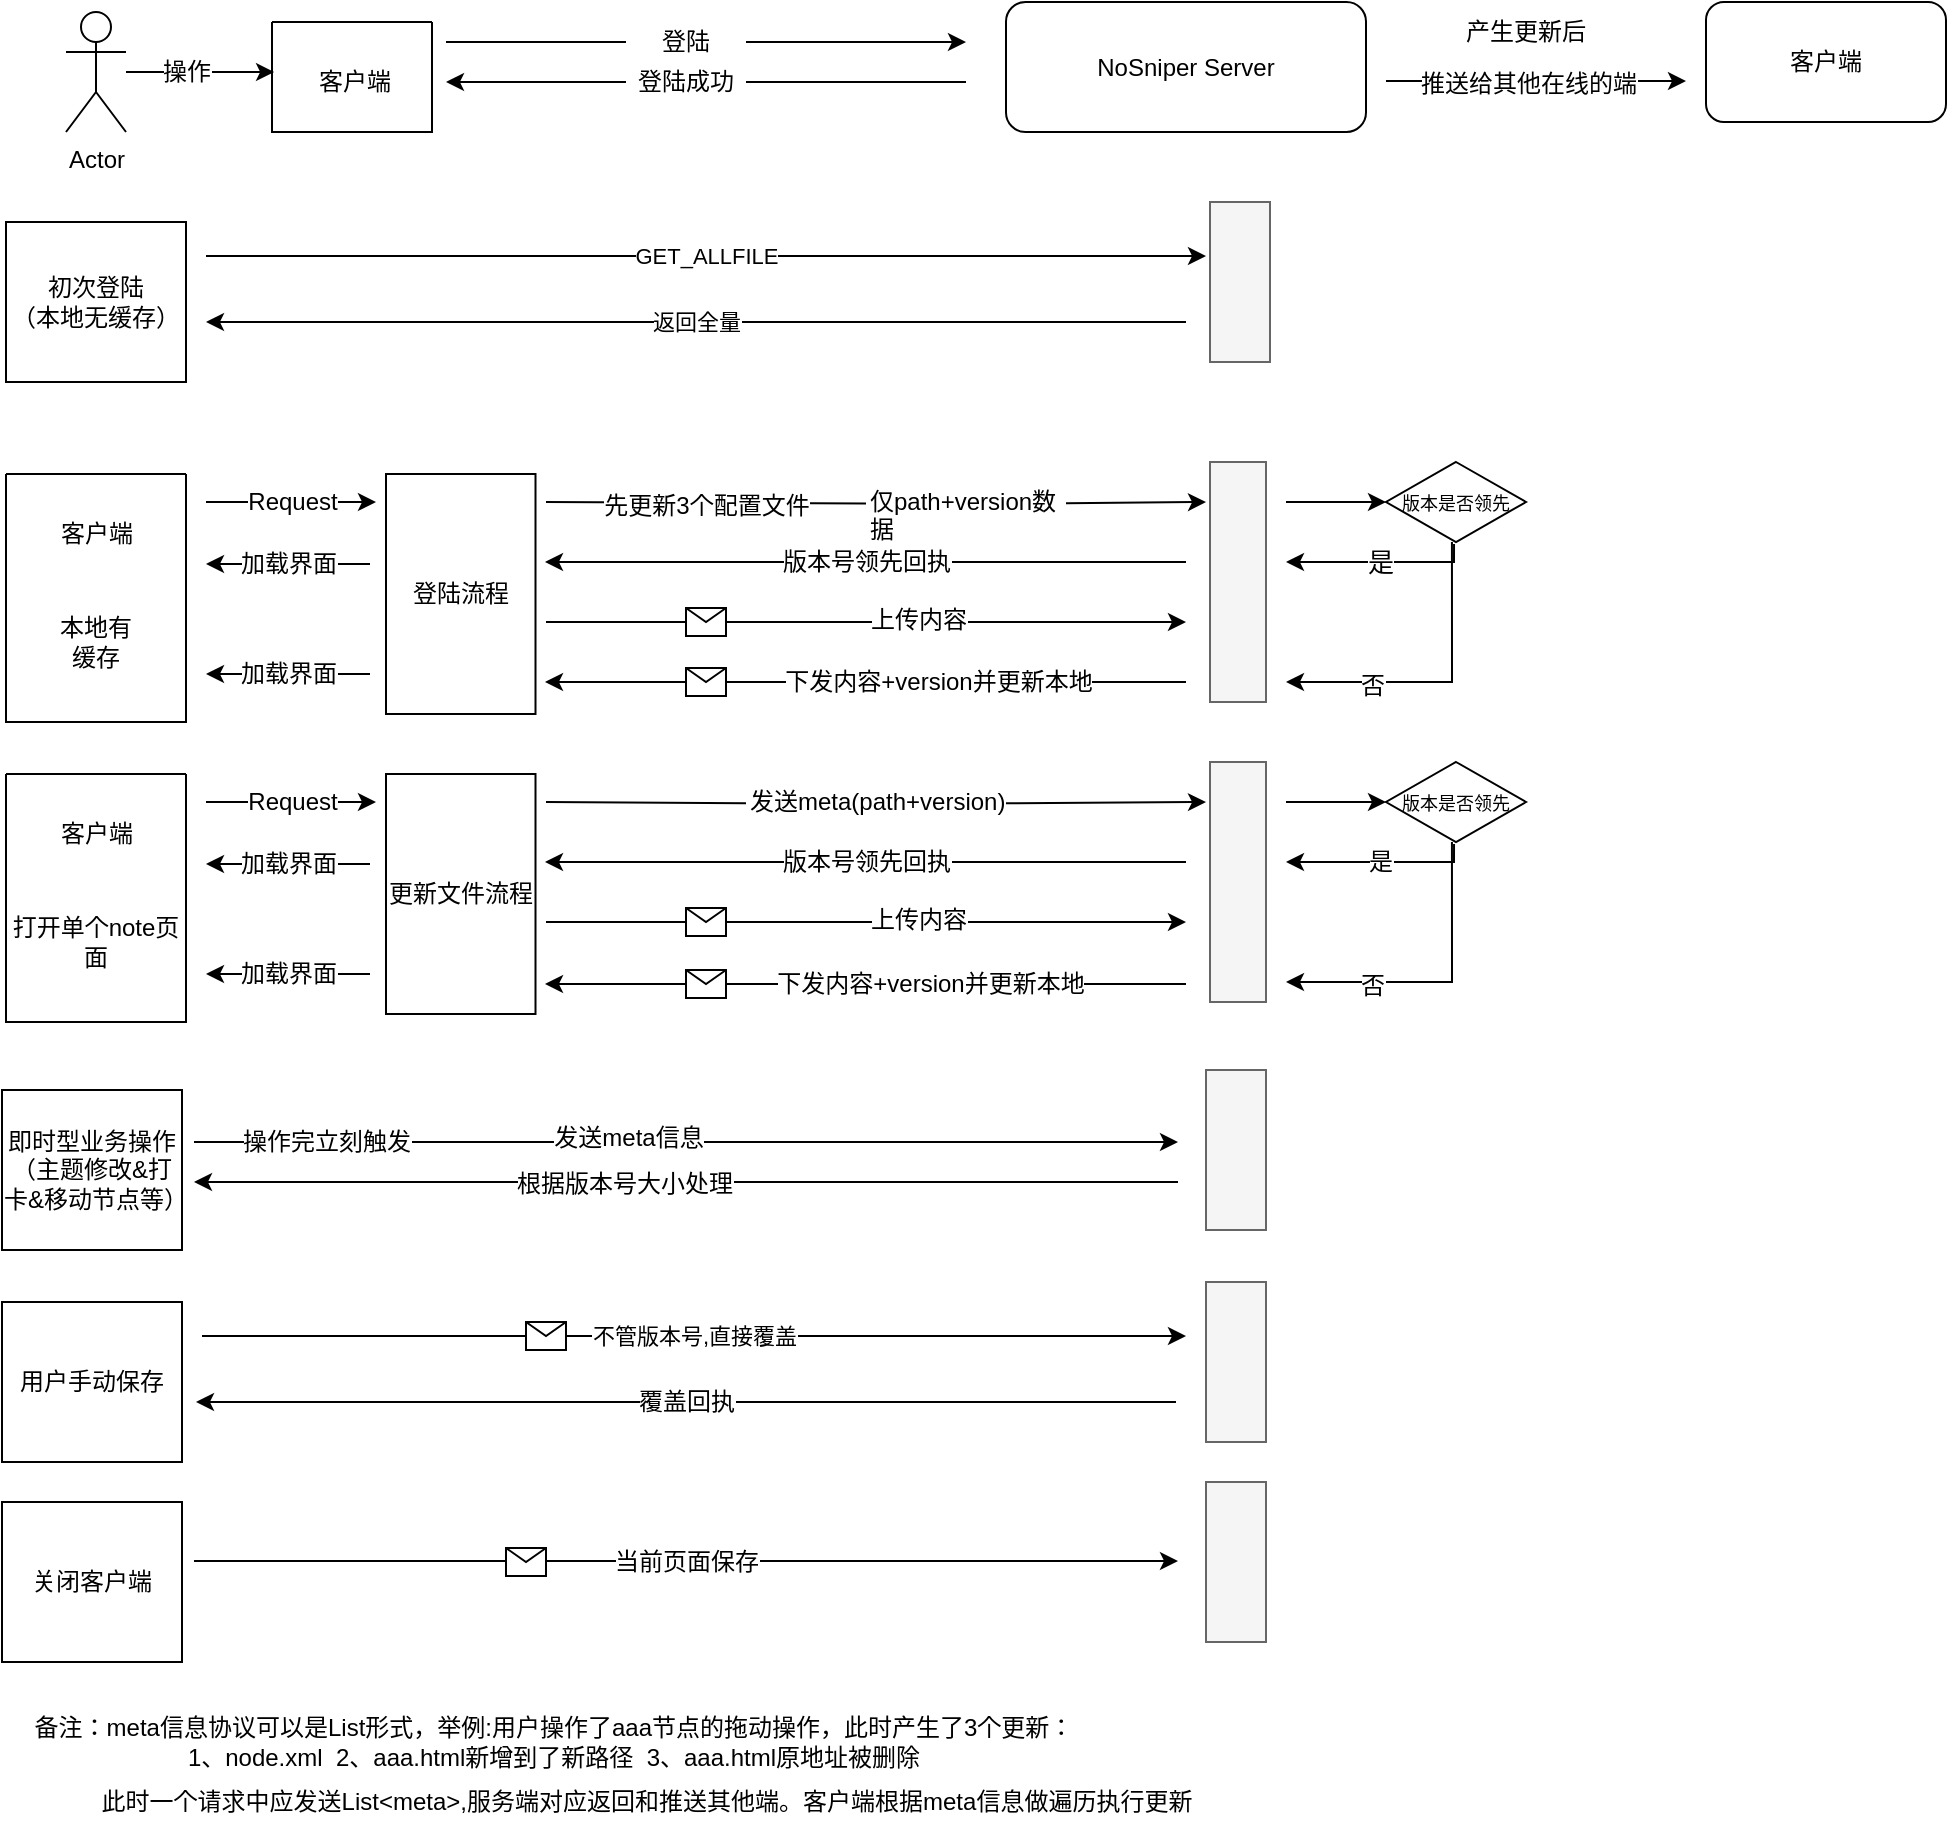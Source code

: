 <mxfile version="16.1.2" type="device"><diagram id="prtHgNgQTEPvFCAcTncT" name="Page-1"><mxGraphModel dx="1773" dy="609" grid="1" gridSize="10" guides="1" tooltips="1" connect="0" arrows="1" fold="1" page="1" pageScale="1" pageWidth="827" pageHeight="1169" math="0" shadow="0"><root><mxCell id="0"/><mxCell id="1" parent="0"/><mxCell id="m5OQoUfO7WDdMFUkfSSZ-1" value="Actor" style="shape=umlActor;verticalLabelPosition=bottom;verticalAlign=top;html=1;" vertex="1" parent="1"><mxGeometry x="-10" y="95" width="30" height="60" as="geometry"/></mxCell><mxCell id="m5OQoUfO7WDdMFUkfSSZ-3" value="NoSniper Server" style="rounded=1;whiteSpace=wrap;html=1;" vertex="1" parent="1"><mxGeometry x="460" y="90" width="180" height="65" as="geometry"/></mxCell><mxCell id="m5OQoUfO7WDdMFUkfSSZ-4" value="" style="endArrow=classic;html=1;rounded=0;startArrow=none;" edge="1" parent="1" source="m5OQoUfO7WDdMFUkfSSZ-5"><mxGeometry width="50" height="50" relative="1" as="geometry"><mxPoint x="180" y="110" as="sourcePoint"/><mxPoint x="440" y="110" as="targetPoint"/></mxGeometry></mxCell><mxCell id="m5OQoUfO7WDdMFUkfSSZ-6" value="" style="endArrow=classic;html=1;rounded=0;startArrow=none;" edge="1" parent="1" source="m5OQoUfO7WDdMFUkfSSZ-8"><mxGeometry width="50" height="50" relative="1" as="geometry"><mxPoint x="440" y="130" as="sourcePoint"/><mxPoint x="180" y="130" as="targetPoint"/><Array as="points"/></mxGeometry></mxCell><mxCell id="m5OQoUfO7WDdMFUkfSSZ-5" value="登陆" style="text;html=1;strokeColor=none;fillColor=none;align=center;verticalAlign=middle;whiteSpace=wrap;rounded=0;" vertex="1" parent="1"><mxGeometry x="270" y="95" width="60" height="30" as="geometry"/></mxCell><mxCell id="m5OQoUfO7WDdMFUkfSSZ-12" value="" style="endArrow=none;html=1;rounded=0;" edge="1" parent="1" target="m5OQoUfO7WDdMFUkfSSZ-5"><mxGeometry width="50" height="50" relative="1" as="geometry"><mxPoint x="180" y="110" as="sourcePoint"/><mxPoint x="440" y="110" as="targetPoint"/></mxGeometry></mxCell><mxCell id="m5OQoUfO7WDdMFUkfSSZ-8" value="登陆成功" style="text;html=1;strokeColor=none;fillColor=none;align=center;verticalAlign=middle;whiteSpace=wrap;rounded=0;" vertex="1" parent="1"><mxGeometry x="270" y="115" width="60" height="30" as="geometry"/></mxCell><mxCell id="m5OQoUfO7WDdMFUkfSSZ-13" value="" style="endArrow=none;html=1;rounded=0;" edge="1" parent="1" target="m5OQoUfO7WDdMFUkfSSZ-8"><mxGeometry width="50" height="50" relative="1" as="geometry"><mxPoint x="440" y="130" as="sourcePoint"/><mxPoint x="180" y="130" as="targetPoint"/><Array as="points"/></mxGeometry></mxCell><mxCell id="m5OQoUfO7WDdMFUkfSSZ-14" value="初次登陆&lt;br&gt;（本地无缓存）" style="rounded=0;whiteSpace=wrap;html=1;" vertex="1" parent="1"><mxGeometry x="-40" y="200" width="90" height="80" as="geometry"/></mxCell><mxCell id="m5OQoUfO7WDdMFUkfSSZ-15" value="" style="endArrow=classic;html=1;rounded=0;" edge="1" parent="1"><mxGeometry relative="1" as="geometry"><mxPoint x="60" y="217" as="sourcePoint"/><mxPoint x="560" y="217" as="targetPoint"/><Array as="points"><mxPoint x="389.5" y="217"/><mxPoint x="449.5" y="217"/></Array></mxGeometry></mxCell><mxCell id="m5OQoUfO7WDdMFUkfSSZ-16" value="GET_ALLFILE" style="edgeLabel;resizable=0;html=1;align=center;verticalAlign=middle;" connectable="0" vertex="1" parent="m5OQoUfO7WDdMFUkfSSZ-15"><mxGeometry relative="1" as="geometry"/></mxCell><mxCell id="m5OQoUfO7WDdMFUkfSSZ-17" value="" style="rounded=0;whiteSpace=wrap;html=1;fillColor=#f5f5f5;fontColor=#333333;strokeColor=#666666;" vertex="1" parent="1"><mxGeometry x="562" y="190" width="30" height="80" as="geometry"/></mxCell><mxCell id="m5OQoUfO7WDdMFUkfSSZ-20" value="" style="endArrow=classic;html=1;rounded=0;" edge="1" parent="1"><mxGeometry relative="1" as="geometry"><mxPoint x="550" y="250" as="sourcePoint"/><mxPoint x="60" y="250" as="targetPoint"/></mxGeometry></mxCell><mxCell id="m5OQoUfO7WDdMFUkfSSZ-21" value="返回全量" style="edgeLabel;resizable=0;html=1;align=center;verticalAlign=middle;" connectable="0" vertex="1" parent="m5OQoUfO7WDdMFUkfSSZ-20"><mxGeometry relative="1" as="geometry"/></mxCell><mxCell id="m5OQoUfO7WDdMFUkfSSZ-29" value="登陆流程" style="rounded=0;whiteSpace=wrap;html=1;" vertex="1" parent="1"><mxGeometry x="150" y="326" width="74.75" height="120" as="geometry"/></mxCell><mxCell id="m5OQoUfO7WDdMFUkfSSZ-32" value="" style="rounded=0;whiteSpace=wrap;html=1;fillColor=#f5f5f5;strokeColor=#666666;fontColor=#333333;" vertex="1" parent="1"><mxGeometry x="562" y="320" width="28" height="120" as="geometry"/></mxCell><mxCell id="m5OQoUfO7WDdMFUkfSSZ-33" value="" style="endArrow=classic;html=1;rounded=0;" edge="1" parent="1"><mxGeometry relative="1" as="geometry"><mxPoint x="550" y="370" as="sourcePoint"/><mxPoint x="229.5" y="370" as="targetPoint"/></mxGeometry></mxCell><mxCell id="m5OQoUfO7WDdMFUkfSSZ-34" value="版本号领先回执" style="edgeLabel;resizable=0;html=1;align=center;verticalAlign=middle;fontSize=12;" connectable="0" vertex="1" parent="m5OQoUfO7WDdMFUkfSSZ-33"><mxGeometry relative="1" as="geometry"><mxPoint as="offset"/></mxGeometry></mxCell><mxCell id="m5OQoUfO7WDdMFUkfSSZ-36" value="" style="endArrow=classic;html=1;rounded=0;startArrow=none;" edge="1" parent="1" source="m5OQoUfO7WDdMFUkfSSZ-143"><mxGeometry relative="1" as="geometry"><mxPoint x="550" y="430" as="sourcePoint"/><mxPoint x="229.5" y="430" as="targetPoint"/></mxGeometry></mxCell><mxCell id="m5OQoUfO7WDdMFUkfSSZ-53" value="" style="endArrow=classic;html=1;rounded=0;startArrow=none;" edge="1" parent="1" source="m5OQoUfO7WDdMFUkfSSZ-73"><mxGeometry relative="1" as="geometry"><mxPoint x="230" y="340" as="sourcePoint"/><mxPoint x="560" y="340" as="targetPoint"/></mxGeometry></mxCell><mxCell id="m5OQoUfO7WDdMFUkfSSZ-73" value="&lt;span style=&quot;color: rgb(0, 0, 0); font-family: helvetica; font-size: 12px; font-style: normal; font-weight: 400; letter-spacing: normal; text-align: center; text-indent: 0px; text-transform: none; word-spacing: 0px; background-color: rgb(255, 255, 255); display: inline; float: none;&quot;&gt;仅path+version数据&lt;/span&gt;" style="text;whiteSpace=wrap;html=1;fontSize=12;" vertex="1" parent="1"><mxGeometry x="390" y="326" width="100" height="30" as="geometry"/></mxCell><mxCell id="m5OQoUfO7WDdMFUkfSSZ-74" value="" style="endArrow=none;html=1;rounded=0;" edge="1" parent="1" target="m5OQoUfO7WDdMFUkfSSZ-73"><mxGeometry relative="1" as="geometry"><mxPoint x="230" y="340" as="sourcePoint"/><mxPoint x="560" y="340" as="targetPoint"/></mxGeometry></mxCell><mxCell id="m5OQoUfO7WDdMFUkfSSZ-75" value="先更新3个配置文件" style="edgeLabel;resizable=0;html=1;align=center;verticalAlign=middle;fontSize=12;" connectable="0" vertex="1" parent="m5OQoUfO7WDdMFUkfSSZ-74"><mxGeometry relative="1" as="geometry"><mxPoint y="1" as="offset"/></mxGeometry></mxCell><mxCell id="m5OQoUfO7WDdMFUkfSSZ-77" value="" style="endArrow=classic;html=1;endSize=6;targetPerimeterSpacing=0;curved=1;" edge="1" parent="1"><mxGeometry relative="1" as="geometry"><mxPoint x="230" y="400" as="sourcePoint"/><mxPoint x="550" y="400" as="targetPoint"/></mxGeometry></mxCell><mxCell id="m5OQoUfO7WDdMFUkfSSZ-78" value="" style="shape=message;html=1;outlineConnect=0;" vertex="1" parent="m5OQoUfO7WDdMFUkfSSZ-77"><mxGeometry width="20" height="14" relative="1" as="geometry"><mxPoint x="-90" y="-7" as="offset"/></mxGeometry></mxCell><mxCell id="m5OQoUfO7WDdMFUkfSSZ-79" value="上传内容" style="edgeLabel;html=1;align=center;verticalAlign=middle;resizable=0;points=[];fontSize=12;" vertex="1" connectable="0" parent="m5OQoUfO7WDdMFUkfSSZ-77"><mxGeometry x="0.163" y="1" relative="1" as="geometry"><mxPoint as="offset"/></mxGeometry></mxCell><mxCell id="m5OQoUfO7WDdMFUkfSSZ-91" value="" style="swimlane;startSize=0;" vertex="1" parent="1"><mxGeometry x="93" y="100" width="80" height="55" as="geometry"/></mxCell><mxCell id="m5OQoUfO7WDdMFUkfSSZ-93" value="客户端" style="text;html=1;align=center;verticalAlign=middle;resizable=0;points=[];autosize=1;strokeColor=none;fillColor=none;" vertex="1" parent="m5OQoUfO7WDdMFUkfSSZ-91"><mxGeometry x="16" y="20" width="50" height="20" as="geometry"/></mxCell><mxCell id="m5OQoUfO7WDdMFUkfSSZ-94" value="" style="swimlane;startSize=0;" vertex="1" parent="1"><mxGeometry x="-40" y="326" width="90" height="124" as="geometry"/></mxCell><mxCell id="m5OQoUfO7WDdMFUkfSSZ-95" value="客户端&lt;br&gt;" style="text;html=1;align=center;verticalAlign=middle;resizable=0;points=[];autosize=1;strokeColor=none;fillColor=none;" vertex="1" parent="m5OQoUfO7WDdMFUkfSSZ-94"><mxGeometry x="20" y="20" width="50" height="20" as="geometry"/></mxCell><mxCell id="m5OQoUfO7WDdMFUkfSSZ-103" value="本地有&lt;br&gt;缓存" style="text;html=1;strokeColor=none;fillColor=none;align=center;verticalAlign=middle;whiteSpace=wrap;rounded=0;" vertex="1" parent="m5OQoUfO7WDdMFUkfSSZ-94"><mxGeometry y="47" width="90" height="73" as="geometry"/></mxCell><mxCell id="m5OQoUfO7WDdMFUkfSSZ-98" value="" style="endArrow=classic;html=1;endSize=6;curved=1;sourcePerimeterSpacing=0;" edge="1" parent="1"><mxGeometry relative="1" as="geometry"><mxPoint x="142" y="426" as="sourcePoint"/><mxPoint x="60" y="426" as="targetPoint"/></mxGeometry></mxCell><mxCell id="m5OQoUfO7WDdMFUkfSSZ-99" value="加载界面" style="edgeLabel;resizable=0;html=1;align=center;verticalAlign=middle;fontSize=12;" connectable="0" vertex="1" parent="m5OQoUfO7WDdMFUkfSSZ-98"><mxGeometry relative="1" as="geometry"/></mxCell><mxCell id="m5OQoUfO7WDdMFUkfSSZ-101" value="" style="endArrow=classic;html=1;endSize=6;targetPerimeterSpacing=0;curved=1;entryX=-0.067;entryY=0.117;entryDx=0;entryDy=0;entryPerimeter=0;" edge="1" parent="1" target="m5OQoUfO7WDdMFUkfSSZ-29"><mxGeometry relative="1" as="geometry"><mxPoint x="60" y="340" as="sourcePoint"/><mxPoint x="140" y="340" as="targetPoint"/><Array as="points"><mxPoint x="100" y="340"/></Array></mxGeometry></mxCell><mxCell id="m5OQoUfO7WDdMFUkfSSZ-102" value="Request" style="edgeLabel;resizable=0;html=1;align=center;verticalAlign=middle;fontSize=12;" connectable="0" vertex="1" parent="m5OQoUfO7WDdMFUkfSSZ-101"><mxGeometry relative="1" as="geometry"/></mxCell><mxCell id="m5OQoUfO7WDdMFUkfSSZ-96" value="" style="endArrow=classic;html=1;endSize=6;curved=1;sourcePerimeterSpacing=0;" edge="1" parent="1"><mxGeometry relative="1" as="geometry"><mxPoint x="142" y="371" as="sourcePoint"/><mxPoint x="60" y="371" as="targetPoint"/></mxGeometry></mxCell><mxCell id="m5OQoUfO7WDdMFUkfSSZ-97" value="加载界面" style="edgeLabel;resizable=0;html=1;align=center;verticalAlign=middle;fontSize=12;" connectable="0" vertex="1" parent="m5OQoUfO7WDdMFUkfSSZ-96"><mxGeometry relative="1" as="geometry"/></mxCell><mxCell id="m5OQoUfO7WDdMFUkfSSZ-104" value="&lt;font style=&quot;font-size: 9px&quot;&gt;版本是否领先&lt;/font&gt;" style="rhombus;whiteSpace=wrap;html=1;" vertex="1" parent="1"><mxGeometry x="650" y="320" width="70" height="40" as="geometry"/></mxCell><mxCell id="m5OQoUfO7WDdMFUkfSSZ-105" value="" style="endArrow=classic;html=1;endSize=6;targetPerimeterSpacing=0;curved=1;" edge="1" parent="1"><mxGeometry width="50" height="50" relative="1" as="geometry"><mxPoint x="600" y="340" as="sourcePoint"/><mxPoint x="650" y="340" as="targetPoint"/></mxGeometry></mxCell><mxCell id="m5OQoUfO7WDdMFUkfSSZ-107" value="&lt;font style=&quot;font-size: 13px&quot;&gt;是&lt;/font&gt;" style="edgeStyle=segmentEdgeStyle;endArrow=classic;html=1;fontSize=9;endSize=6;targetPerimeterSpacing=0;rounded=0;exitX=0.486;exitY=1.025;exitDx=0;exitDy=0;exitPerimeter=0;" edge="1" parent="1" source="m5OQoUfO7WDdMFUkfSSZ-104"><mxGeometry width="50" height="50" relative="1" as="geometry"><mxPoint x="670" y="360" as="sourcePoint"/><mxPoint x="600" y="370" as="targetPoint"/><Array as="points"><mxPoint x="684" y="370"/></Array></mxGeometry></mxCell><mxCell id="m5OQoUfO7WDdMFUkfSSZ-108" value="" style="edgeStyle=segmentEdgeStyle;endArrow=classic;html=1;rounded=0;fontSize=9;endSize=6;targetPerimeterSpacing=0;exitX=0.471;exitY=1;exitDx=0;exitDy=0;exitPerimeter=0;" edge="1" parent="1" source="m5OQoUfO7WDdMFUkfSSZ-104"><mxGeometry width="50" height="50" relative="1" as="geometry"><mxPoint x="667" y="390" as="sourcePoint"/><mxPoint x="600" y="430" as="targetPoint"/><Array as="points"><mxPoint x="683" y="430"/></Array></mxGeometry></mxCell><mxCell id="m5OQoUfO7WDdMFUkfSSZ-109" value="否" style="edgeLabel;html=1;align=center;verticalAlign=middle;resizable=0;points=[];fontSize=12;" vertex="1" connectable="0" parent="m5OQoUfO7WDdMFUkfSSZ-108"><mxGeometry x="0.529" y="2" relative="1" as="geometry"><mxPoint x="7" as="offset"/></mxGeometry></mxCell><mxCell id="m5OQoUfO7WDdMFUkfSSZ-111" value="更新文件流程" style="rounded=0;whiteSpace=wrap;html=1;" vertex="1" parent="1"><mxGeometry x="150" y="476" width="74.75" height="120" as="geometry"/></mxCell><mxCell id="m5OQoUfO7WDdMFUkfSSZ-112" value="" style="rounded=0;whiteSpace=wrap;html=1;fillColor=#f5f5f5;strokeColor=#666666;fontColor=#333333;" vertex="1" parent="1"><mxGeometry x="562" y="470" width="28" height="120" as="geometry"/></mxCell><mxCell id="m5OQoUfO7WDdMFUkfSSZ-113" value="" style="endArrow=classic;html=1;rounded=0;" edge="1" parent="1"><mxGeometry relative="1" as="geometry"><mxPoint x="550" y="520" as="sourcePoint"/><mxPoint x="229.5" y="520" as="targetPoint"/></mxGeometry></mxCell><mxCell id="m5OQoUfO7WDdMFUkfSSZ-114" value="版本号领先回执" style="edgeLabel;resizable=0;html=1;align=center;verticalAlign=middle;fontSize=12;" connectable="0" vertex="1" parent="m5OQoUfO7WDdMFUkfSSZ-113"><mxGeometry relative="1" as="geometry"><mxPoint as="offset"/></mxGeometry></mxCell><mxCell id="m5OQoUfO7WDdMFUkfSSZ-115" value="" style="endArrow=classic;html=1;rounded=0;startArrow=none;" edge="1" parent="1" source="m5OQoUfO7WDdMFUkfSSZ-138"><mxGeometry relative="1" as="geometry"><mxPoint x="550" y="581" as="sourcePoint"/><mxPoint x="229.5" y="581" as="targetPoint"/></mxGeometry></mxCell><mxCell id="m5OQoUfO7WDdMFUkfSSZ-117" value="" style="endArrow=classic;html=1;rounded=0;startArrow=none;" edge="1" parent="1" source="m5OQoUfO7WDdMFUkfSSZ-118"><mxGeometry relative="1" as="geometry"><mxPoint x="230" y="490" as="sourcePoint"/><mxPoint x="560" y="490" as="targetPoint"/></mxGeometry></mxCell><mxCell id="m5OQoUfO7WDdMFUkfSSZ-118" value="&lt;span style=&quot;color: rgb(0, 0, 0); font-family: helvetica; font-size: 12px; font-style: normal; font-weight: 400; letter-spacing: normal; text-align: center; text-indent: 0px; text-transform: none; word-spacing: 0px; background-color: rgb(255, 255, 255); display: inline; float: none;&quot;&gt;发送meta(path+version)&lt;/span&gt;" style="text;whiteSpace=wrap;html=1;fontSize=12;" vertex="1" parent="1"><mxGeometry x="330" y="476" width="130" height="30" as="geometry"/></mxCell><mxCell id="m5OQoUfO7WDdMFUkfSSZ-119" value="" style="endArrow=none;html=1;rounded=0;" edge="1" parent="1" target="m5OQoUfO7WDdMFUkfSSZ-118"><mxGeometry relative="1" as="geometry"><mxPoint x="230" y="490" as="sourcePoint"/><mxPoint x="560" y="490" as="targetPoint"/></mxGeometry></mxCell><mxCell id="m5OQoUfO7WDdMFUkfSSZ-121" value="" style="endArrow=classic;html=1;endSize=6;targetPerimeterSpacing=0;curved=1;" edge="1" parent="1"><mxGeometry relative="1" as="geometry"><mxPoint x="230" y="550" as="sourcePoint"/><mxPoint x="550" y="550" as="targetPoint"/></mxGeometry></mxCell><mxCell id="m5OQoUfO7WDdMFUkfSSZ-122" value="" style="shape=message;html=1;outlineConnect=0;" vertex="1" parent="m5OQoUfO7WDdMFUkfSSZ-121"><mxGeometry width="20" height="14" relative="1" as="geometry"><mxPoint x="-90" y="-7" as="offset"/></mxGeometry></mxCell><mxCell id="m5OQoUfO7WDdMFUkfSSZ-123" value="上传内容" style="edgeLabel;html=1;align=center;verticalAlign=middle;resizable=0;points=[];fontSize=12;" vertex="1" connectable="0" parent="m5OQoUfO7WDdMFUkfSSZ-121"><mxGeometry x="0.163" y="1" relative="1" as="geometry"><mxPoint as="offset"/></mxGeometry></mxCell><mxCell id="m5OQoUfO7WDdMFUkfSSZ-124" value="" style="swimlane;startSize=0;" vertex="1" parent="1"><mxGeometry x="-40" y="476" width="90" height="124" as="geometry"/></mxCell><mxCell id="m5OQoUfO7WDdMFUkfSSZ-125" value="客户端&lt;br&gt;" style="text;html=1;align=center;verticalAlign=middle;resizable=0;points=[];autosize=1;strokeColor=none;fillColor=none;" vertex="1" parent="m5OQoUfO7WDdMFUkfSSZ-124"><mxGeometry x="20" y="20" width="50" height="20" as="geometry"/></mxCell><mxCell id="m5OQoUfO7WDdMFUkfSSZ-126" value="打开单个note页面" style="text;html=1;strokeColor=none;fillColor=none;align=center;verticalAlign=middle;whiteSpace=wrap;rounded=0;" vertex="1" parent="m5OQoUfO7WDdMFUkfSSZ-124"><mxGeometry y="47" width="90" height="73" as="geometry"/></mxCell><mxCell id="m5OQoUfO7WDdMFUkfSSZ-127" value="" style="endArrow=classic;html=1;endSize=6;curved=1;sourcePerimeterSpacing=0;" edge="1" parent="1"><mxGeometry relative="1" as="geometry"><mxPoint x="142" y="576" as="sourcePoint"/><mxPoint x="60" y="576" as="targetPoint"/></mxGeometry></mxCell><mxCell id="m5OQoUfO7WDdMFUkfSSZ-128" value="加载界面" style="edgeLabel;resizable=0;html=1;align=center;verticalAlign=middle;fontSize=12;" connectable="0" vertex="1" parent="m5OQoUfO7WDdMFUkfSSZ-127"><mxGeometry relative="1" as="geometry"/></mxCell><mxCell id="m5OQoUfO7WDdMFUkfSSZ-129" value="" style="endArrow=classic;html=1;endSize=6;targetPerimeterSpacing=0;curved=1;entryX=-0.067;entryY=0.117;entryDx=0;entryDy=0;entryPerimeter=0;" edge="1" parent="1" target="m5OQoUfO7WDdMFUkfSSZ-111"><mxGeometry relative="1" as="geometry"><mxPoint x="60" y="490" as="sourcePoint"/><mxPoint x="140" y="490" as="targetPoint"/><Array as="points"><mxPoint x="100" y="490"/></Array></mxGeometry></mxCell><mxCell id="m5OQoUfO7WDdMFUkfSSZ-130" value="Request" style="edgeLabel;resizable=0;html=1;align=center;verticalAlign=middle;fontSize=12;" connectable="0" vertex="1" parent="m5OQoUfO7WDdMFUkfSSZ-129"><mxGeometry relative="1" as="geometry"/></mxCell><mxCell id="m5OQoUfO7WDdMFUkfSSZ-131" value="" style="endArrow=classic;html=1;endSize=6;curved=1;sourcePerimeterSpacing=0;" edge="1" parent="1"><mxGeometry relative="1" as="geometry"><mxPoint x="142" y="521" as="sourcePoint"/><mxPoint x="60" y="521" as="targetPoint"/></mxGeometry></mxCell><mxCell id="m5OQoUfO7WDdMFUkfSSZ-132" value="加载界面" style="edgeLabel;resizable=0;html=1;align=center;verticalAlign=middle;fontSize=12;" connectable="0" vertex="1" parent="m5OQoUfO7WDdMFUkfSSZ-131"><mxGeometry relative="1" as="geometry"/></mxCell><mxCell id="m5OQoUfO7WDdMFUkfSSZ-133" value="&lt;font style=&quot;font-size: 9px&quot;&gt;版本是否领先&lt;/font&gt;" style="rhombus;whiteSpace=wrap;html=1;" vertex="1" parent="1"><mxGeometry x="650" y="470" width="70" height="40" as="geometry"/></mxCell><mxCell id="m5OQoUfO7WDdMFUkfSSZ-134" value="" style="endArrow=classic;html=1;endSize=6;targetPerimeterSpacing=0;curved=1;" edge="1" parent="1"><mxGeometry width="50" height="50" relative="1" as="geometry"><mxPoint x="600" y="490" as="sourcePoint"/><mxPoint x="650" y="490" as="targetPoint"/></mxGeometry></mxCell><mxCell id="m5OQoUfO7WDdMFUkfSSZ-135" value="&lt;font style=&quot;font-size: 12px;&quot;&gt;是&lt;/font&gt;" style="edgeStyle=segmentEdgeStyle;endArrow=classic;html=1;fontSize=12;endSize=6;targetPerimeterSpacing=0;rounded=0;exitX=0.486;exitY=1.025;exitDx=0;exitDy=0;exitPerimeter=0;" edge="1" parent="1" source="m5OQoUfO7WDdMFUkfSSZ-133"><mxGeometry width="50" height="50" relative="1" as="geometry"><mxPoint x="670" y="510" as="sourcePoint"/><mxPoint x="600" y="520" as="targetPoint"/><Array as="points"><mxPoint x="684" y="520"/></Array></mxGeometry></mxCell><mxCell id="m5OQoUfO7WDdMFUkfSSZ-136" value="" style="edgeStyle=segmentEdgeStyle;endArrow=classic;html=1;rounded=0;fontSize=9;endSize=6;targetPerimeterSpacing=0;exitX=0.471;exitY=1;exitDx=0;exitDy=0;exitPerimeter=0;" edge="1" parent="1" source="m5OQoUfO7WDdMFUkfSSZ-133"><mxGeometry width="50" height="50" relative="1" as="geometry"><mxPoint x="667" y="540" as="sourcePoint"/><mxPoint x="600" y="580" as="targetPoint"/><Array as="points"><mxPoint x="683" y="580"/></Array></mxGeometry></mxCell><mxCell id="m5OQoUfO7WDdMFUkfSSZ-137" value="否" style="edgeLabel;html=1;align=center;verticalAlign=middle;resizable=0;points=[];fontSize=12;" vertex="1" connectable="0" parent="m5OQoUfO7WDdMFUkfSSZ-136"><mxGeometry x="0.529" y="2" relative="1" as="geometry"><mxPoint x="7" as="offset"/></mxGeometry></mxCell><mxCell id="m5OQoUfO7WDdMFUkfSSZ-138" value="" style="shape=message;html=1;outlineConnect=0;" vertex="1" parent="1"><mxGeometry x="300" y="574" width="20" height="14" as="geometry"/></mxCell><mxCell id="m5OQoUfO7WDdMFUkfSSZ-141" value="" style="endArrow=none;html=1;rounded=0;" edge="1" parent="1" target="m5OQoUfO7WDdMFUkfSSZ-138"><mxGeometry relative="1" as="geometry"><mxPoint x="550" y="581" as="sourcePoint"/><mxPoint x="229.5" y="581" as="targetPoint"/></mxGeometry></mxCell><mxCell id="m5OQoUfO7WDdMFUkfSSZ-142" value="下发内容+version并更新本地" style="edgeLabel;resizable=0;html=1;align=center;verticalAlign=middle;fontSize=12;" connectable="0" vertex="1" parent="m5OQoUfO7WDdMFUkfSSZ-141"><mxGeometry relative="1" as="geometry"><mxPoint x="-13" as="offset"/></mxGeometry></mxCell><mxCell id="m5OQoUfO7WDdMFUkfSSZ-143" value="" style="shape=message;html=1;outlineConnect=0;" vertex="1" parent="1"><mxGeometry x="300" y="423" width="20" height="14" as="geometry"/></mxCell><mxCell id="m5OQoUfO7WDdMFUkfSSZ-144" value="" style="endArrow=none;html=1;rounded=0;" edge="1" parent="1" target="m5OQoUfO7WDdMFUkfSSZ-143"><mxGeometry relative="1" as="geometry"><mxPoint x="550" y="430" as="sourcePoint"/><mxPoint x="229.5" y="430" as="targetPoint"/></mxGeometry></mxCell><mxCell id="m5OQoUfO7WDdMFUkfSSZ-145" value="下发内容+version并更新本地" style="edgeLabel;resizable=0;html=1;align=center;verticalAlign=middle;fontSize=12;" connectable="0" vertex="1" parent="m5OQoUfO7WDdMFUkfSSZ-144"><mxGeometry relative="1" as="geometry"><mxPoint x="-9" as="offset"/></mxGeometry></mxCell><mxCell id="m5OQoUfO7WDdMFUkfSSZ-146" value="用户手动保存" style="rounded=0;whiteSpace=wrap;html=1;" vertex="1" parent="1"><mxGeometry x="-42" y="740" width="90" height="80" as="geometry"/></mxCell><mxCell id="m5OQoUfO7WDdMFUkfSSZ-147" value="" style="endArrow=classic;html=1;rounded=0;" edge="1" parent="1"><mxGeometry relative="1" as="geometry"><mxPoint x="58" y="757" as="sourcePoint"/><mxPoint x="550" y="757" as="targetPoint"/><Array as="points"><mxPoint x="387.5" y="757"/><mxPoint x="447.5" y="757"/></Array></mxGeometry></mxCell><mxCell id="m5OQoUfO7WDdMFUkfSSZ-148" value="不管版本号,直接覆盖" style="edgeLabel;resizable=0;html=1;align=center;verticalAlign=middle;" connectable="0" vertex="1" parent="m5OQoUfO7WDdMFUkfSSZ-147"><mxGeometry relative="1" as="geometry"/></mxCell><mxCell id="m5OQoUfO7WDdMFUkfSSZ-149" value="" style="rounded=0;whiteSpace=wrap;html=1;fillColor=#f5f5f5;fontColor=#333333;strokeColor=#666666;" vertex="1" parent="1"><mxGeometry x="560" y="730" width="30" height="80" as="geometry"/></mxCell><mxCell id="m5OQoUfO7WDdMFUkfSSZ-150" value="" style="endArrow=classic;html=1;rounded=0;" edge="1" parent="1"><mxGeometry relative="1" as="geometry"><mxPoint x="545" y="790" as="sourcePoint"/><mxPoint x="55" y="790" as="targetPoint"/></mxGeometry></mxCell><mxCell id="m5OQoUfO7WDdMFUkfSSZ-151" value="覆盖回执" style="edgeLabel;resizable=0;html=1;align=center;verticalAlign=middle;fontSize=12;" connectable="0" vertex="1" parent="m5OQoUfO7WDdMFUkfSSZ-150"><mxGeometry relative="1" as="geometry"/></mxCell><mxCell id="m5OQoUfO7WDdMFUkfSSZ-152" value="" style="shape=message;html=1;outlineConnect=0;" vertex="1" parent="1"><mxGeometry x="220" y="750" width="20" height="14" as="geometry"/></mxCell><mxCell id="m5OQoUfO7WDdMFUkfSSZ-153" value="关闭客户端" style="rounded=0;whiteSpace=wrap;html=1;" vertex="1" parent="1"><mxGeometry x="-42" y="840" width="90" height="80" as="geometry"/></mxCell><mxCell id="m5OQoUfO7WDdMFUkfSSZ-154" value="" style="endArrow=classic;html=1;rounded=0;" edge="1" parent="1"><mxGeometry relative="1" as="geometry"><mxPoint x="54" y="869.5" as="sourcePoint"/><mxPoint x="546" y="869.5" as="targetPoint"/><Array as="points"><mxPoint x="383.5" y="869.5"/><mxPoint x="443.5" y="869.5"/></Array></mxGeometry></mxCell><mxCell id="m5OQoUfO7WDdMFUkfSSZ-155" value="当前页面保存" style="edgeLabel;resizable=0;html=1;align=center;verticalAlign=middle;fontSize=12;" connectable="0" vertex="1" parent="m5OQoUfO7WDdMFUkfSSZ-154"><mxGeometry relative="1" as="geometry"/></mxCell><mxCell id="m5OQoUfO7WDdMFUkfSSZ-156" value="" style="rounded=0;whiteSpace=wrap;html=1;fillColor=#f5f5f5;fontColor=#333333;strokeColor=#666666;" vertex="1" parent="1"><mxGeometry x="560" y="830" width="30" height="80" as="geometry"/></mxCell><mxCell id="m5OQoUfO7WDdMFUkfSSZ-159" value="" style="shape=message;html=1;outlineConnect=0;" vertex="1" parent="1"><mxGeometry x="210" y="863" width="20" height="14" as="geometry"/></mxCell><mxCell id="m5OQoUfO7WDdMFUkfSSZ-160" value="即时型业务操作&lt;br&gt;（主题修改&amp;amp;打卡&amp;amp;移动节点等）" style="rounded=0;whiteSpace=wrap;html=1;" vertex="1" parent="1"><mxGeometry x="-42" y="634" width="90" height="80" as="geometry"/></mxCell><mxCell id="m5OQoUfO7WDdMFUkfSSZ-161" value="" style="endArrow=classic;html=1;rounded=0;" edge="1" parent="1"><mxGeometry relative="1" as="geometry"><mxPoint x="54" y="660" as="sourcePoint"/><mxPoint x="546" y="660" as="targetPoint"/><Array as="points"><mxPoint x="383.5" y="660"/><mxPoint x="443.5" y="660"/></Array></mxGeometry></mxCell><mxCell id="m5OQoUfO7WDdMFUkfSSZ-162" value="操作完立刻触发" style="edgeLabel;resizable=0;html=1;align=center;verticalAlign=middle;fontSize=12;" connectable="0" vertex="1" parent="m5OQoUfO7WDdMFUkfSSZ-161"><mxGeometry relative="1" as="geometry"><mxPoint x="-180" as="offset"/></mxGeometry></mxCell><mxCell id="m5OQoUfO7WDdMFUkfSSZ-170" value="发送meta信息" style="edgeLabel;html=1;align=center;verticalAlign=middle;resizable=0;points=[];fontSize=12;" vertex="1" connectable="0" parent="m5OQoUfO7WDdMFUkfSSZ-161"><mxGeometry x="-0.118" y="2" relative="1" as="geometry"><mxPoint as="offset"/></mxGeometry></mxCell><mxCell id="m5OQoUfO7WDdMFUkfSSZ-163" value="" style="rounded=0;whiteSpace=wrap;html=1;fillColor=#f5f5f5;fontColor=#333333;strokeColor=#666666;" vertex="1" parent="1"><mxGeometry x="560" y="624" width="30" height="80" as="geometry"/></mxCell><mxCell id="m5OQoUfO7WDdMFUkfSSZ-168" value="" style="endArrow=classic;html=1;rounded=0;" edge="1" parent="1"><mxGeometry relative="1" as="geometry"><mxPoint x="546" y="680" as="sourcePoint"/><mxPoint x="54" y="680" as="targetPoint"/><Array as="points"><mxPoint x="443.5" y="680"/><mxPoint x="383.5" y="680"/></Array></mxGeometry></mxCell><mxCell id="m5OQoUfO7WDdMFUkfSSZ-171" value="根据版本号大小处理" style="edgeLabel;html=1;align=center;verticalAlign=middle;resizable=0;points=[];fontSize=12;" vertex="1" connectable="0" parent="m5OQoUfO7WDdMFUkfSSZ-168"><mxGeometry x="0.126" y="1" relative="1" as="geometry"><mxPoint as="offset"/></mxGeometry></mxCell><mxCell id="m5OQoUfO7WDdMFUkfSSZ-174" value="客户端" style="rounded=1;whiteSpace=wrap;html=1;fontSize=12;" vertex="1" parent="1"><mxGeometry x="810" y="90" width="120" height="60" as="geometry"/></mxCell><mxCell id="m5OQoUfO7WDdMFUkfSSZ-175" value="" style="endArrow=classic;html=1;rounded=0;fontSize=12;endSize=6;targetPerimeterSpacing=0;" edge="1" parent="1"><mxGeometry width="50" height="50" relative="1" as="geometry"><mxPoint x="650" y="129.5" as="sourcePoint"/><mxPoint x="800" y="129.5" as="targetPoint"/></mxGeometry></mxCell><mxCell id="m5OQoUfO7WDdMFUkfSSZ-176" value="推送给其他在线的端" style="edgeLabel;html=1;align=center;verticalAlign=middle;resizable=0;points=[];fontSize=12;" vertex="1" connectable="0" parent="m5OQoUfO7WDdMFUkfSSZ-175"><mxGeometry x="-0.167" y="1" relative="1" as="geometry"><mxPoint x="8" y="2" as="offset"/></mxGeometry></mxCell><mxCell id="m5OQoUfO7WDdMFUkfSSZ-178" value="产生更新后" style="text;html=1;strokeColor=none;fillColor=none;align=center;verticalAlign=middle;whiteSpace=wrap;rounded=0;fontSize=12;" vertex="1" parent="1"><mxGeometry x="680" y="90" width="80" height="30" as="geometry"/></mxCell><mxCell id="m5OQoUfO7WDdMFUkfSSZ-179" value="" style="endArrow=classic;html=1;rounded=0;fontSize=12;endSize=6;targetPerimeterSpacing=0;entryX=0.013;entryY=0.455;entryDx=0;entryDy=0;entryPerimeter=0;" edge="1" parent="1" source="m5OQoUfO7WDdMFUkfSSZ-1" target="m5OQoUfO7WDdMFUkfSSZ-91"><mxGeometry width="50" height="50" relative="1" as="geometry"><mxPoint x="20" y="150" as="sourcePoint"/><mxPoint x="70" y="100" as="targetPoint"/></mxGeometry></mxCell><mxCell id="m5OQoUfO7WDdMFUkfSSZ-180" value="操作" style="edgeLabel;html=1;align=center;verticalAlign=middle;resizable=0;points=[];fontSize=12;" vertex="1" connectable="0" parent="m5OQoUfO7WDdMFUkfSSZ-179"><mxGeometry x="-0.451" y="1" relative="1" as="geometry"><mxPoint x="9" y="1" as="offset"/></mxGeometry></mxCell><mxCell id="m5OQoUfO7WDdMFUkfSSZ-181" value="备注：meta信息协议可以是List形式，举例:用户操作了aaa节点的拖动操作，此时产生了3个更新：&lt;br&gt;1、node.xml&amp;nbsp; 2、aaa.html新增到了新路径&amp;nbsp; 3、aaa.html原地址被删除&lt;br&gt;" style="text;html=1;strokeColor=none;fillColor=none;align=center;verticalAlign=middle;whiteSpace=wrap;rounded=0;fontSize=12;" vertex="1" parent="1"><mxGeometry x="-42" y="940" width="552" height="40" as="geometry"/></mxCell><mxCell id="m5OQoUfO7WDdMFUkfSSZ-182" value="&lt;span&gt;此时一个请求中应发送List&amp;lt;meta&amp;gt;,服务端对应返回和推送其他端。&lt;/span&gt;&lt;span&gt;客户端根据meta信息做遍历执行更新&lt;/span&gt;" style="text;html=1;align=center;verticalAlign=middle;resizable=0;points=[];autosize=1;strokeColor=none;fillColor=none;fontSize=12;" vertex="1" parent="1"><mxGeometry y="980" width="560" height="20" as="geometry"/></mxCell></root></mxGraphModel></diagram></mxfile>